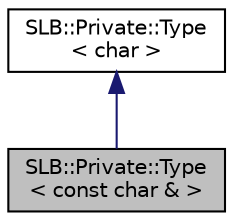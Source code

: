 digraph "SLB::Private::Type&lt; const char &amp; &gt;"
{
  edge [fontname="Helvetica",fontsize="10",labelfontname="Helvetica",labelfontsize="10"];
  node [fontname="Helvetica",fontsize="10",shape=record];
  Node1 [label="SLB::Private::Type\l\< const char & \>",height=0.2,width=0.4,color="black", fillcolor="grey75", style="filled", fontcolor="black"];
  Node2 -> Node1 [dir="back",color="midnightblue",fontsize="10",style="solid"];
  Node2 [label="SLB::Private::Type\l\< char \>",height=0.2,width=0.4,color="black", fillcolor="white", style="filled",URL="$structSLB_1_1Private_1_1Type_3_01char_01_4.html"];
}
